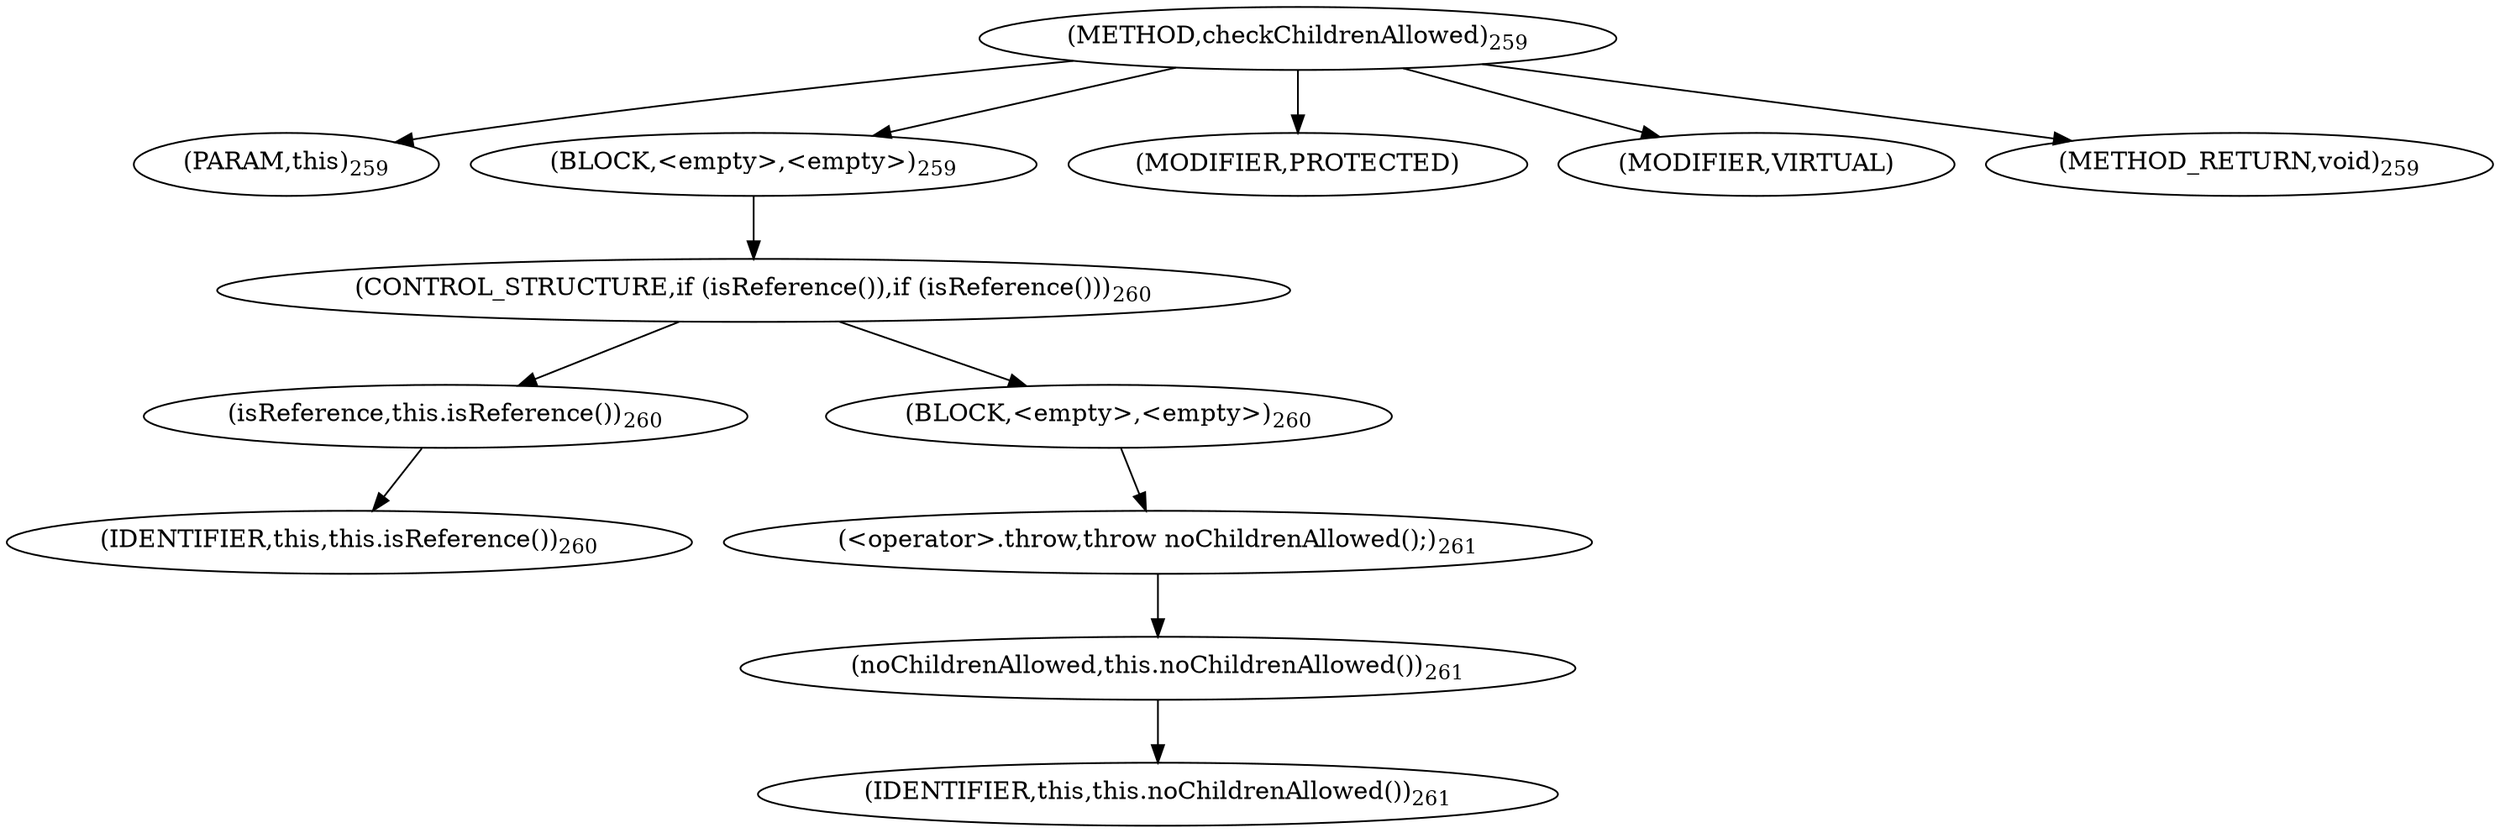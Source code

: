 digraph "checkChildrenAllowed" {  
"301" [label = <(METHOD,checkChildrenAllowed)<SUB>259</SUB>> ]
"21" [label = <(PARAM,this)<SUB>259</SUB>> ]
"302" [label = <(BLOCK,&lt;empty&gt;,&lt;empty&gt;)<SUB>259</SUB>> ]
"303" [label = <(CONTROL_STRUCTURE,if (isReference()),if (isReference()))<SUB>260</SUB>> ]
"304" [label = <(isReference,this.isReference())<SUB>260</SUB>> ]
"20" [label = <(IDENTIFIER,this,this.isReference())<SUB>260</SUB>> ]
"305" [label = <(BLOCK,&lt;empty&gt;,&lt;empty&gt;)<SUB>260</SUB>> ]
"306" [label = <(&lt;operator&gt;.throw,throw noChildrenAllowed();)<SUB>261</SUB>> ]
"307" [label = <(noChildrenAllowed,this.noChildrenAllowed())<SUB>261</SUB>> ]
"22" [label = <(IDENTIFIER,this,this.noChildrenAllowed())<SUB>261</SUB>> ]
"308" [label = <(MODIFIER,PROTECTED)> ]
"309" [label = <(MODIFIER,VIRTUAL)> ]
"310" [label = <(METHOD_RETURN,void)<SUB>259</SUB>> ]
  "301" -> "21" 
  "301" -> "302" 
  "301" -> "308" 
  "301" -> "309" 
  "301" -> "310" 
  "302" -> "303" 
  "303" -> "304" 
  "303" -> "305" 
  "304" -> "20" 
  "305" -> "306" 
  "306" -> "307" 
  "307" -> "22" 
}
